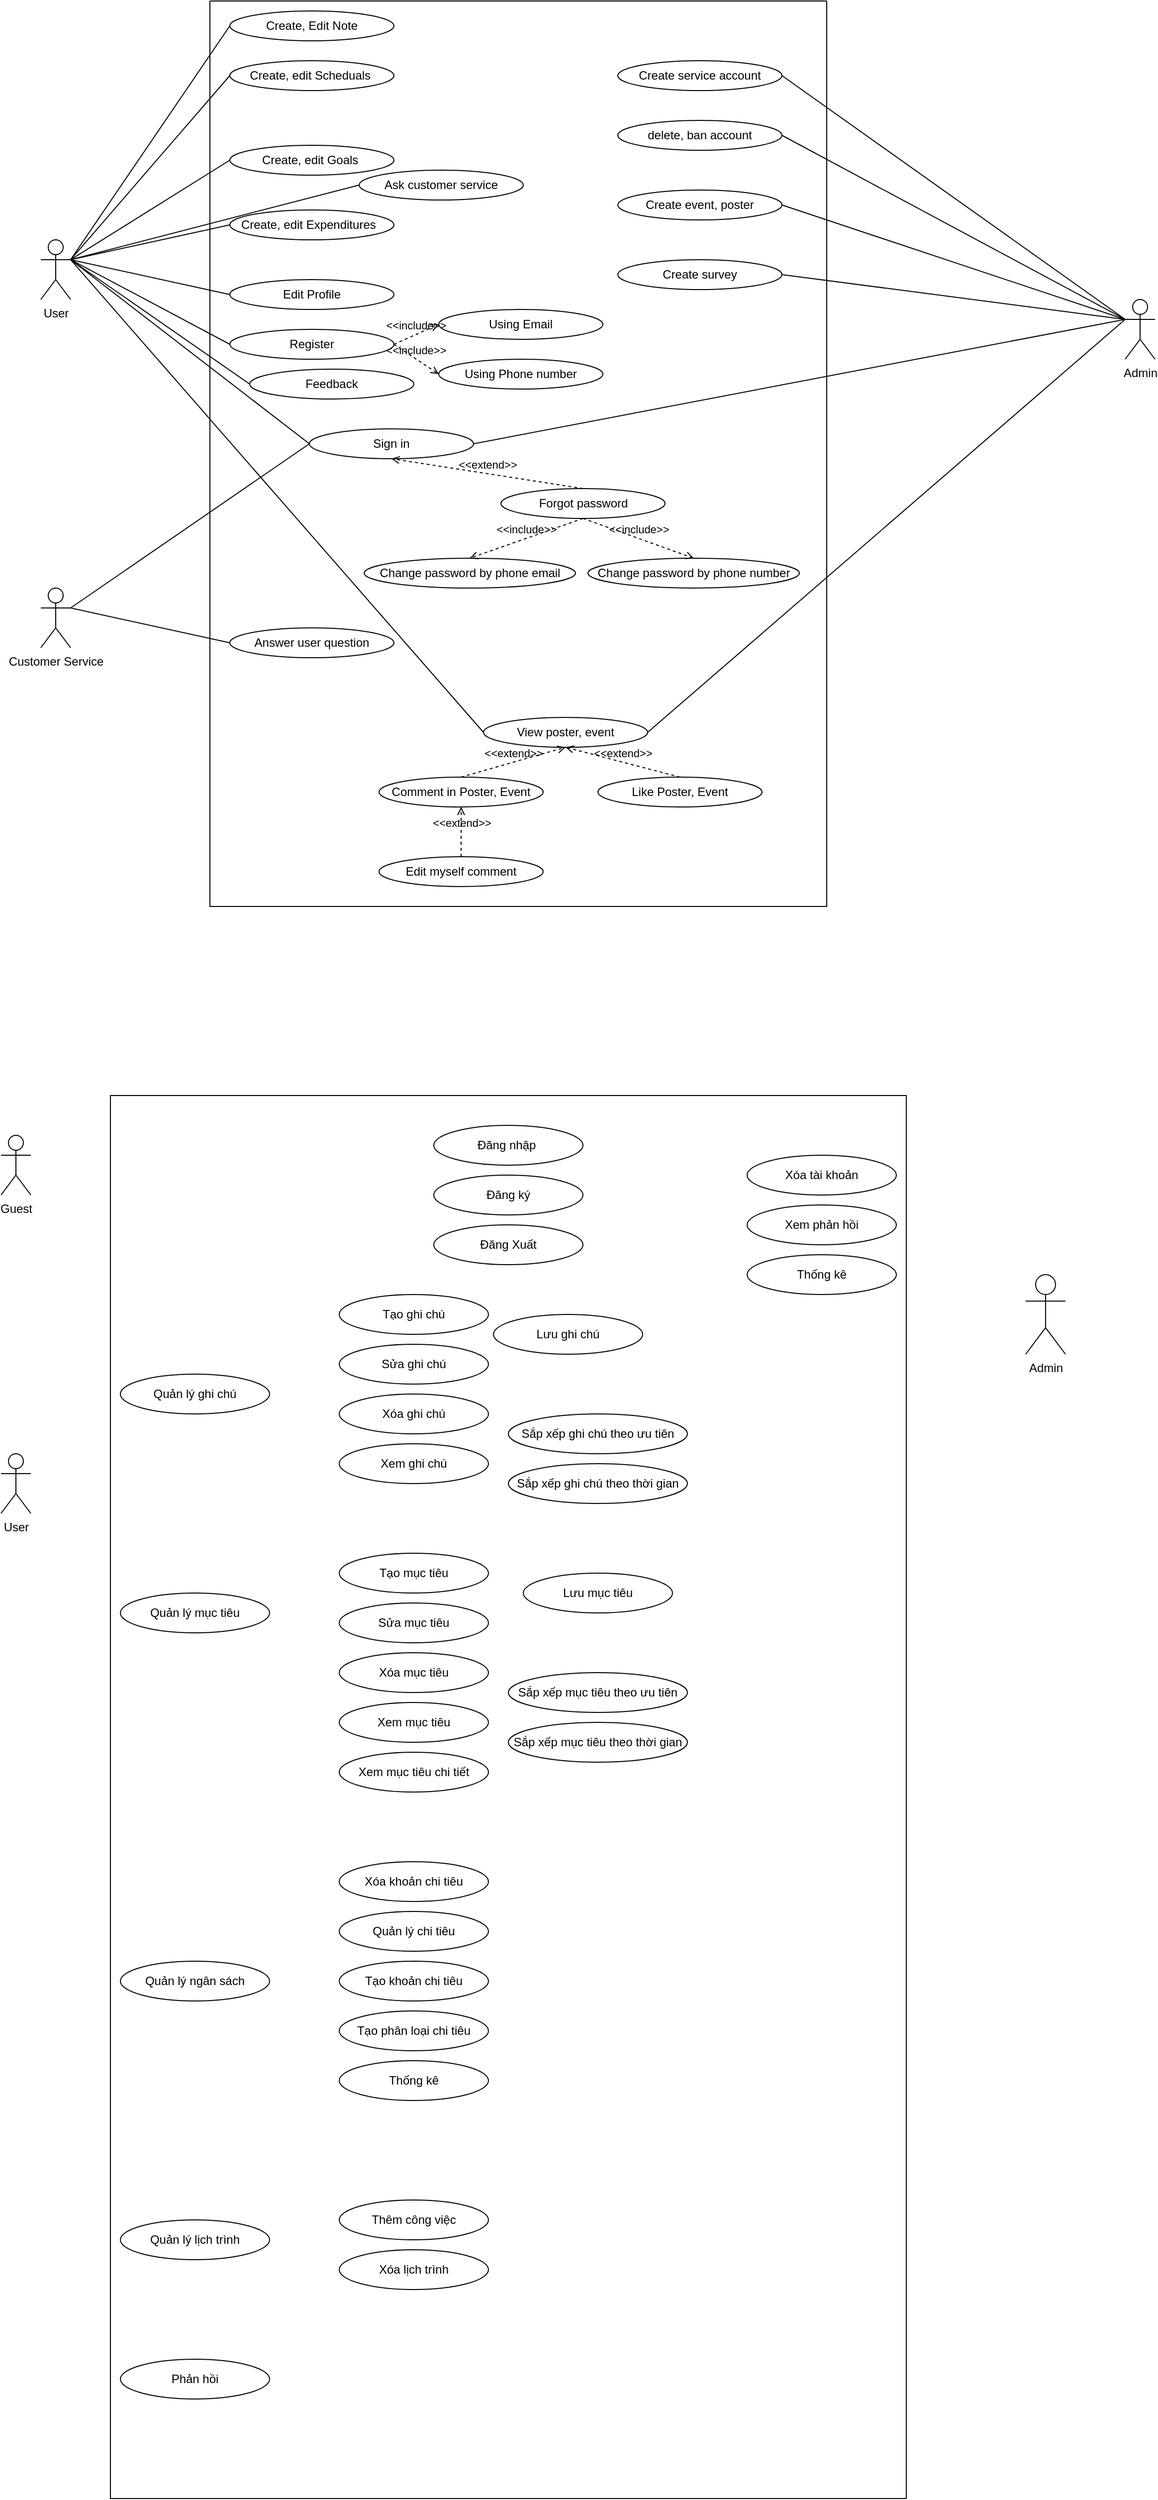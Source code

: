 <mxfile version="20.3.0" type="device"><diagram id="aty8M2HKwqZ2askGGSQU" name="Page-1"><mxGraphModel dx="1703" dy="885" grid="1" gridSize="10" guides="1" tooltips="1" connect="1" arrows="1" fold="1" page="1" pageScale="1" pageWidth="850" pageHeight="1100" math="0" shadow="0"><root><mxCell id="0"/><mxCell id="1" parent="0"/><mxCell id="pWfof-eQQFCbNrF5vLkG-1" value="Admin&lt;br&gt;" style="shape=umlActor;verticalLabelPosition=bottom;verticalAlign=top;html=1;outlineConnect=0;" parent="1" vertex="1"><mxGeometry x="1140" y="320" width="30" height="60" as="geometry"/></mxCell><mxCell id="pWfof-eQQFCbNrF5vLkG-5" value="User" style="shape=umlActor;verticalLabelPosition=bottom;verticalAlign=top;html=1;outlineConnect=0;horizontal=1;align=center;" parent="1" vertex="1"><mxGeometry x="50" y="260" width="30" height="60" as="geometry"/></mxCell><mxCell id="pWfof-eQQFCbNrF5vLkG-6" value="" style="swimlane;startSize=0;" parent="1" vertex="1"><mxGeometry x="220" y="20" width="620" height="910" as="geometry"><mxRectangle x="310" y="20" width="50" height="40" as="alternateBounds"/></mxGeometry></mxCell><mxCell id="pWfof-eQQFCbNrF5vLkG-8" value="Sign in" style="ellipse;whiteSpace=wrap;html=1;" parent="pWfof-eQQFCbNrF5vLkG-6" vertex="1"><mxGeometry x="100" y="430" width="165" height="30" as="geometry"/></mxCell><mxCell id="pWfof-eQQFCbNrF5vLkG-15" value="Register" style="ellipse;whiteSpace=wrap;html=1;" parent="pWfof-eQQFCbNrF5vLkG-6" vertex="1"><mxGeometry x="20" y="330" width="165" height="30" as="geometry"/></mxCell><mxCell id="pWfof-eQQFCbNrF5vLkG-18" value="Create, Edit Note" style="ellipse;whiteSpace=wrap;html=1;" parent="pWfof-eQQFCbNrF5vLkG-6" vertex="1"><mxGeometry x="20" y="10" width="165" height="30" as="geometry"/></mxCell><mxCell id="pWfof-eQQFCbNrF5vLkG-21" value="Create, edit Scheduals&amp;nbsp;" style="ellipse;whiteSpace=wrap;html=1;" parent="pWfof-eQQFCbNrF5vLkG-6" vertex="1"><mxGeometry x="20" y="60" width="165" height="30" as="geometry"/></mxCell><mxCell id="pWfof-eQQFCbNrF5vLkG-26" value="Create, edit Goals&amp;nbsp;" style="ellipse;whiteSpace=wrap;html=1;" parent="pWfof-eQQFCbNrF5vLkG-6" vertex="1"><mxGeometry x="20" y="145" width="165" height="30" as="geometry"/></mxCell><mxCell id="pWfof-eQQFCbNrF5vLkG-29" value="Create, edit Expenditures&amp;nbsp;&amp;nbsp;" style="ellipse;whiteSpace=wrap;html=1;" parent="pWfof-eQQFCbNrF5vLkG-6" vertex="1"><mxGeometry x="20" y="210" width="165" height="30" as="geometry"/></mxCell><mxCell id="ijD5BFdQEbHKsdEyB4lS-7" value="Edit Profile" style="ellipse;whiteSpace=wrap;html=1;" parent="pWfof-eQQFCbNrF5vLkG-6" vertex="1"><mxGeometry x="20" y="280" width="165" height="30" as="geometry"/></mxCell><mxCell id="ijD5BFdQEbHKsdEyB4lS-9" value="Create service account" style="ellipse;whiteSpace=wrap;html=1;" parent="pWfof-eQQFCbNrF5vLkG-6" vertex="1"><mxGeometry x="410" y="60" width="165" height="30" as="geometry"/></mxCell><mxCell id="ijD5BFdQEbHKsdEyB4lS-11" value="delete, ban account" style="ellipse;whiteSpace=wrap;html=1;" parent="pWfof-eQQFCbNrF5vLkG-6" vertex="1"><mxGeometry x="410" y="120" width="165" height="30" as="geometry"/></mxCell><mxCell id="ijD5BFdQEbHKsdEyB4lS-13" value="Create event, poster" style="ellipse;whiteSpace=wrap;html=1;" parent="pWfof-eQQFCbNrF5vLkG-6" vertex="1"><mxGeometry x="410" y="190" width="165" height="30" as="geometry"/></mxCell><mxCell id="ijD5BFdQEbHKsdEyB4lS-16" style="edgeStyle=orthogonalEdgeStyle;rounded=0;orthogonalLoop=1;jettySize=auto;html=1;exitX=0.5;exitY=1;exitDx=0;exitDy=0;" parent="pWfof-eQQFCbNrF5vLkG-6" source="pWfof-eQQFCbNrF5vLkG-15" target="pWfof-eQQFCbNrF5vLkG-15" edge="1"><mxGeometry relative="1" as="geometry"/></mxCell><mxCell id="ijD5BFdQEbHKsdEyB4lS-20" value="Comment in Poster, Event" style="ellipse;whiteSpace=wrap;html=1;" parent="pWfof-eQQFCbNrF5vLkG-6" vertex="1"><mxGeometry x="170" y="780" width="165" height="30" as="geometry"/></mxCell><mxCell id="ijD5BFdQEbHKsdEyB4lS-26" value="Like Poster, Event" style="ellipse;whiteSpace=wrap;html=1;" parent="pWfof-eQQFCbNrF5vLkG-6" vertex="1"><mxGeometry x="390" y="780" width="165" height="30" as="geometry"/></mxCell><mxCell id="ijD5BFdQEbHKsdEyB4lS-29" value="Answer user question" style="ellipse;whiteSpace=wrap;html=1;" parent="pWfof-eQQFCbNrF5vLkG-6" vertex="1"><mxGeometry x="20" y="630" width="165" height="30" as="geometry"/></mxCell><mxCell id="ijD5BFdQEbHKsdEyB4lS-31" value="Ask customer service" style="ellipse;whiteSpace=wrap;html=1;" parent="pWfof-eQQFCbNrF5vLkG-6" vertex="1"><mxGeometry x="150" y="170" width="165" height="30" as="geometry"/></mxCell><mxCell id="ijD5BFdQEbHKsdEyB4lS-33" value="Feedback" style="ellipse;whiteSpace=wrap;html=1;" parent="pWfof-eQQFCbNrF5vLkG-6" vertex="1"><mxGeometry x="40" y="370" width="165" height="30" as="geometry"/></mxCell><mxCell id="ijD5BFdQEbHKsdEyB4lS-35" value="Create survey" style="ellipse;whiteSpace=wrap;html=1;" parent="pWfof-eQQFCbNrF5vLkG-6" vertex="1"><mxGeometry x="410" y="260" width="165" height="30" as="geometry"/></mxCell><mxCell id="8WCQnaSr8WxQVvXtw9JR-1" value="Edit myself comment" style="ellipse;whiteSpace=wrap;html=1;" parent="pWfof-eQQFCbNrF5vLkG-6" vertex="1"><mxGeometry x="170" y="860" width="165" height="30" as="geometry"/></mxCell><mxCell id="8WCQnaSr8WxQVvXtw9JR-4" value="Forgot password" style="ellipse;whiteSpace=wrap;html=1;" parent="pWfof-eQQFCbNrF5vLkG-6" vertex="1"><mxGeometry x="292.5" y="490" width="165" height="30" as="geometry"/></mxCell><mxCell id="8WCQnaSr8WxQVvXtw9JR-11" value="Change password by phone number" style="ellipse;whiteSpace=wrap;html=1;" parent="pWfof-eQQFCbNrF5vLkG-6" vertex="1"><mxGeometry x="380" y="560" width="212.5" height="30" as="geometry"/></mxCell><mxCell id="8WCQnaSr8WxQVvXtw9JR-12" value="Change password by phone email" style="ellipse;whiteSpace=wrap;html=1;" parent="pWfof-eQQFCbNrF5vLkG-6" vertex="1"><mxGeometry x="155" y="560" width="212.5" height="30" as="geometry"/></mxCell><mxCell id="8WCQnaSr8WxQVvXtw9JR-14" value="&amp;lt;&amp;lt;include&amp;gt;&amp;gt;" style="html=1;verticalAlign=bottom;labelBackgroundColor=none;endArrow=open;endFill=0;dashed=1;rounded=0;entryX=0.5;entryY=0;entryDx=0;entryDy=0;exitX=0.5;exitY=1;exitDx=0;exitDy=0;" parent="pWfof-eQQFCbNrF5vLkG-6" source="8WCQnaSr8WxQVvXtw9JR-4" target="8WCQnaSr8WxQVvXtw9JR-12" edge="1"><mxGeometry width="160" relative="1" as="geometry"><mxPoint x="312.5" y="430" as="sourcePoint"/><mxPoint x="472.5" y="430" as="targetPoint"/></mxGeometry></mxCell><mxCell id="8WCQnaSr8WxQVvXtw9JR-15" value="&amp;lt;&amp;lt;include&amp;gt;&amp;gt;" style="html=1;verticalAlign=bottom;labelBackgroundColor=none;endArrow=open;endFill=0;dashed=1;rounded=0;entryX=0.5;entryY=0;entryDx=0;entryDy=0;exitX=0.5;exitY=1;exitDx=0;exitDy=0;" parent="pWfof-eQQFCbNrF5vLkG-6" source="8WCQnaSr8WxQVvXtw9JR-4" target="8WCQnaSr8WxQVvXtw9JR-11" edge="1"><mxGeometry width="160" relative="1" as="geometry"><mxPoint x="312.5" y="430" as="sourcePoint"/><mxPoint x="472.5" y="430" as="targetPoint"/></mxGeometry></mxCell><mxCell id="8WCQnaSr8WxQVvXtw9JR-16" value="&amp;lt;&amp;lt;extend&amp;gt;&amp;gt;" style="html=1;verticalAlign=bottom;labelBackgroundColor=none;endArrow=open;endFill=0;dashed=1;rounded=0;entryX=0.5;entryY=1;entryDx=0;entryDy=0;exitX=0.5;exitY=0;exitDx=0;exitDy=0;" parent="pWfof-eQQFCbNrF5vLkG-6" source="8WCQnaSr8WxQVvXtw9JR-4" target="pWfof-eQQFCbNrF5vLkG-8" edge="1"><mxGeometry width="160" relative="1" as="geometry"><mxPoint x="297.5" y="400" as="sourcePoint"/><mxPoint x="457.5" y="400" as="targetPoint"/></mxGeometry></mxCell><mxCell id="8WCQnaSr8WxQVvXtw9JR-17" value="&amp;lt;&amp;lt;extend&amp;gt;&amp;gt;" style="html=1;verticalAlign=bottom;labelBackgroundColor=none;endArrow=open;endFill=0;dashed=1;rounded=0;entryX=0.5;entryY=1;entryDx=0;entryDy=0;exitX=0.5;exitY=0;exitDx=0;exitDy=0;" parent="pWfof-eQQFCbNrF5vLkG-6" source="8WCQnaSr8WxQVvXtw9JR-1" target="ijD5BFdQEbHKsdEyB4lS-20" edge="1"><mxGeometry width="160" relative="1" as="geometry"><mxPoint x="370" y="550" as="sourcePoint"/><mxPoint x="292.5" y="810" as="targetPoint"/></mxGeometry></mxCell><mxCell id="8WCQnaSr8WxQVvXtw9JR-18" value="Using Email" style="ellipse;whiteSpace=wrap;html=1;" parent="pWfof-eQQFCbNrF5vLkG-6" vertex="1"><mxGeometry x="230" y="310" width="165" height="30" as="geometry"/></mxCell><mxCell id="8WCQnaSr8WxQVvXtw9JR-19" value="&amp;lt;&amp;lt;include&amp;gt;&amp;gt;" style="html=1;verticalAlign=bottom;labelBackgroundColor=none;endArrow=open;endFill=0;dashed=1;rounded=0;entryX=0;entryY=0.5;entryDx=0;entryDy=0;exitX=1;exitY=0.5;exitDx=0;exitDy=0;" parent="pWfof-eQQFCbNrF5vLkG-6" source="pWfof-eQQFCbNrF5vLkG-15" target="8WCQnaSr8WxQVvXtw9JR-18" edge="1"><mxGeometry width="160" relative="1" as="geometry"><mxPoint x="260" y="370" as="sourcePoint"/><mxPoint x="420" y="370" as="targetPoint"/></mxGeometry></mxCell><mxCell id="8WCQnaSr8WxQVvXtw9JR-21" value="Using Phone number" style="ellipse;whiteSpace=wrap;html=1;" parent="pWfof-eQQFCbNrF5vLkG-6" vertex="1"><mxGeometry x="230" y="360" width="165" height="30" as="geometry"/></mxCell><mxCell id="8WCQnaSr8WxQVvXtw9JR-22" value="&amp;lt;&amp;lt;include&amp;gt;&amp;gt;" style="html=1;verticalAlign=bottom;labelBackgroundColor=none;endArrow=open;endFill=0;dashed=1;rounded=0;entryX=0;entryY=0.5;entryDx=0;entryDy=0;exitX=1;exitY=0.5;exitDx=0;exitDy=0;" parent="pWfof-eQQFCbNrF5vLkG-6" source="pWfof-eQQFCbNrF5vLkG-15" target="8WCQnaSr8WxQVvXtw9JR-21" edge="1"><mxGeometry width="160" relative="1" as="geometry"><mxPoint x="180" y="530" as="sourcePoint"/><mxPoint x="340" y="530" as="targetPoint"/></mxGeometry></mxCell><mxCell id="8WCQnaSr8WxQVvXtw9JR-23" value="View poster, event" style="ellipse;whiteSpace=wrap;html=1;" parent="pWfof-eQQFCbNrF5vLkG-6" vertex="1"><mxGeometry x="275" y="720" width="165" height="30" as="geometry"/></mxCell><mxCell id="8WCQnaSr8WxQVvXtw9JR-27" value="&amp;lt;&amp;lt;extend&amp;gt;&amp;gt;" style="html=1;verticalAlign=bottom;labelBackgroundColor=none;endArrow=open;endFill=0;dashed=1;rounded=0;entryX=0.5;entryY=1;entryDx=0;entryDy=0;exitX=0.5;exitY=0;exitDx=0;exitDy=0;" parent="pWfof-eQQFCbNrF5vLkG-6" source="ijD5BFdQEbHKsdEyB4lS-26" target="8WCQnaSr8WxQVvXtw9JR-23" edge="1"><mxGeometry width="160" relative="1" as="geometry"><mxPoint x="270" y="740" as="sourcePoint"/><mxPoint x="430" y="740" as="targetPoint"/></mxGeometry></mxCell><mxCell id="8WCQnaSr8WxQVvXtw9JR-30" value="&amp;lt;&amp;lt;extend&amp;gt;&amp;gt;" style="html=1;verticalAlign=bottom;labelBackgroundColor=none;endArrow=open;endFill=0;dashed=1;rounded=0;entryX=0.5;entryY=1;entryDx=0;entryDy=0;exitX=0.5;exitY=0;exitDx=0;exitDy=0;" parent="pWfof-eQQFCbNrF5vLkG-6" source="ijD5BFdQEbHKsdEyB4lS-20" target="8WCQnaSr8WxQVvXtw9JR-23" edge="1"><mxGeometry width="160" relative="1" as="geometry"><mxPoint x="262.5" y="870" as="sourcePoint"/><mxPoint x="262.5" y="820" as="targetPoint"/></mxGeometry></mxCell><mxCell id="pWfof-eQQFCbNrF5vLkG-12" value="" style="endArrow=none;html=1;rounded=0;exitX=1;exitY=0.333;exitDx=0;exitDy=0;exitPerimeter=0;entryX=0;entryY=0.5;entryDx=0;entryDy=0;" parent="1" source="pWfof-eQQFCbNrF5vLkG-5" target="pWfof-eQQFCbNrF5vLkG-8" edge="1"><mxGeometry width="50" height="50" relative="1" as="geometry"><mxPoint x="420" y="290" as="sourcePoint"/><mxPoint x="470" y="240" as="targetPoint"/></mxGeometry></mxCell><mxCell id="pWfof-eQQFCbNrF5vLkG-13" value="" style="endArrow=none;html=1;rounded=0;exitX=0;exitY=0.333;exitDx=0;exitDy=0;exitPerimeter=0;entryX=1;entryY=0.5;entryDx=0;entryDy=0;" parent="1" source="pWfof-eQQFCbNrF5vLkG-1" target="pWfof-eQQFCbNrF5vLkG-8" edge="1"><mxGeometry width="50" height="50" relative="1" as="geometry"><mxPoint x="420" y="290" as="sourcePoint"/><mxPoint x="470" y="240" as="targetPoint"/></mxGeometry></mxCell><mxCell id="pWfof-eQQFCbNrF5vLkG-16" value="" style="endArrow=none;html=1;rounded=0;exitX=1;exitY=0.333;exitDx=0;exitDy=0;exitPerimeter=0;entryX=0;entryY=0.5;entryDx=0;entryDy=0;" parent="1" source="pWfof-eQQFCbNrF5vLkG-5" target="pWfof-eQQFCbNrF5vLkG-15" edge="1"><mxGeometry width="50" height="50" relative="1" as="geometry"><mxPoint x="420" y="290" as="sourcePoint"/><mxPoint x="470" y="240" as="targetPoint"/><Array as="points"/></mxGeometry></mxCell><mxCell id="ijD5BFdQEbHKsdEyB4lS-3" value="" style="endArrow=none;html=1;rounded=0;exitX=1;exitY=0.333;exitDx=0;exitDy=0;exitPerimeter=0;entryX=0;entryY=0.5;entryDx=0;entryDy=0;" parent="1" source="pWfof-eQQFCbNrF5vLkG-5" target="pWfof-eQQFCbNrF5vLkG-18" edge="1"><mxGeometry width="50" height="50" relative="1" as="geometry"><mxPoint x="310" y="450" as="sourcePoint"/><mxPoint x="360" y="400" as="targetPoint"/></mxGeometry></mxCell><mxCell id="ijD5BFdQEbHKsdEyB4lS-4" value="" style="endArrow=none;html=1;rounded=0;exitX=1;exitY=0.333;exitDx=0;exitDy=0;exitPerimeter=0;entryX=0;entryY=0.5;entryDx=0;entryDy=0;" parent="1" source="pWfof-eQQFCbNrF5vLkG-5" target="pWfof-eQQFCbNrF5vLkG-21" edge="1"><mxGeometry width="50" height="50" relative="1" as="geometry"><mxPoint x="310" y="450" as="sourcePoint"/><mxPoint x="360" y="400" as="targetPoint"/></mxGeometry></mxCell><mxCell id="ijD5BFdQEbHKsdEyB4lS-5" value="" style="endArrow=none;html=1;rounded=0;exitX=1;exitY=0.333;exitDx=0;exitDy=0;exitPerimeter=0;entryX=0;entryY=0.5;entryDx=0;entryDy=0;" parent="1" source="pWfof-eQQFCbNrF5vLkG-5" target="pWfof-eQQFCbNrF5vLkG-26" edge="1"><mxGeometry width="50" height="50" relative="1" as="geometry"><mxPoint x="310" y="450" as="sourcePoint"/><mxPoint x="360" y="400" as="targetPoint"/></mxGeometry></mxCell><mxCell id="ijD5BFdQEbHKsdEyB4lS-6" value="" style="endArrow=none;html=1;rounded=0;exitX=1;exitY=0.333;exitDx=0;exitDy=0;exitPerimeter=0;entryX=0;entryY=0.5;entryDx=0;entryDy=0;" parent="1" source="pWfof-eQQFCbNrF5vLkG-5" target="pWfof-eQQFCbNrF5vLkG-29" edge="1"><mxGeometry width="50" height="50" relative="1" as="geometry"><mxPoint x="310" y="450" as="sourcePoint"/><mxPoint x="360" y="400" as="targetPoint"/></mxGeometry></mxCell><mxCell id="ijD5BFdQEbHKsdEyB4lS-8" value="" style="endArrow=none;html=1;rounded=0;exitX=1;exitY=0.333;exitDx=0;exitDy=0;exitPerimeter=0;entryX=0;entryY=0.5;entryDx=0;entryDy=0;" parent="1" source="pWfof-eQQFCbNrF5vLkG-5" target="ijD5BFdQEbHKsdEyB4lS-7" edge="1"><mxGeometry width="50" height="50" relative="1" as="geometry"><mxPoint x="490" y="400" as="sourcePoint"/><mxPoint x="540" y="350" as="targetPoint"/></mxGeometry></mxCell><mxCell id="ijD5BFdQEbHKsdEyB4lS-10" value="" style="endArrow=none;html=1;rounded=0;entryX=1;entryY=0.5;entryDx=0;entryDy=0;exitX=0;exitY=0.333;exitDx=0;exitDy=0;exitPerimeter=0;" parent="1" source="pWfof-eQQFCbNrF5vLkG-1" target="ijD5BFdQEbHKsdEyB4lS-9" edge="1"><mxGeometry width="50" height="50" relative="1" as="geometry"><mxPoint x="490" y="400" as="sourcePoint"/><mxPoint x="540" y="350" as="targetPoint"/></mxGeometry></mxCell><mxCell id="ijD5BFdQEbHKsdEyB4lS-12" value="" style="endArrow=none;html=1;rounded=0;entryX=1;entryY=0.5;entryDx=0;entryDy=0;exitX=0;exitY=0.333;exitDx=0;exitDy=0;exitPerimeter=0;" parent="1" source="pWfof-eQQFCbNrF5vLkG-1" target="ijD5BFdQEbHKsdEyB4lS-11" edge="1"><mxGeometry width="50" height="50" relative="1" as="geometry"><mxPoint x="490" y="400" as="sourcePoint"/><mxPoint x="540" y="350" as="targetPoint"/></mxGeometry></mxCell><mxCell id="ijD5BFdQEbHKsdEyB4lS-14" value="" style="endArrow=none;html=1;rounded=0;entryX=1;entryY=0.5;entryDx=0;entryDy=0;exitX=0;exitY=0.333;exitDx=0;exitDy=0;exitPerimeter=0;" parent="1" source="pWfof-eQQFCbNrF5vLkG-1" target="ijD5BFdQEbHKsdEyB4lS-13" edge="1"><mxGeometry width="50" height="50" relative="1" as="geometry"><mxPoint x="490" y="400" as="sourcePoint"/><mxPoint x="540" y="350" as="targetPoint"/></mxGeometry></mxCell><mxCell id="ijD5BFdQEbHKsdEyB4lS-15" value="Customer Service" style="shape=umlActor;verticalLabelPosition=bottom;verticalAlign=top;html=1;outlineConnect=0;" parent="1" vertex="1"><mxGeometry x="50" y="610" width="30" height="60" as="geometry"/></mxCell><mxCell id="ijD5BFdQEbHKsdEyB4lS-18" value="" style="endArrow=none;html=1;rounded=0;exitX=1;exitY=0.333;exitDx=0;exitDy=0;exitPerimeter=0;entryX=0;entryY=0.5;entryDx=0;entryDy=0;" parent="1" source="ijD5BFdQEbHKsdEyB4lS-15" target="pWfof-eQQFCbNrF5vLkG-8" edge="1"><mxGeometry width="50" height="50" relative="1" as="geometry"><mxPoint x="490" y="400" as="sourcePoint"/><mxPoint x="540" y="350" as="targetPoint"/></mxGeometry></mxCell><mxCell id="ijD5BFdQEbHKsdEyB4lS-30" value="" style="endArrow=none;html=1;rounded=0;exitX=1;exitY=0.333;exitDx=0;exitDy=0;exitPerimeter=0;entryX=0;entryY=0.5;entryDx=0;entryDy=0;" parent="1" source="ijD5BFdQEbHKsdEyB4lS-15" target="ijD5BFdQEbHKsdEyB4lS-29" edge="1"><mxGeometry width="50" height="50" relative="1" as="geometry"><mxPoint x="490" y="400" as="sourcePoint"/><mxPoint x="540" y="350" as="targetPoint"/></mxGeometry></mxCell><mxCell id="ijD5BFdQEbHKsdEyB4lS-32" value="" style="endArrow=none;html=1;rounded=0;exitX=1;exitY=0.333;exitDx=0;exitDy=0;exitPerimeter=0;entryX=0;entryY=0.5;entryDx=0;entryDy=0;" parent="1" source="pWfof-eQQFCbNrF5vLkG-5" target="ijD5BFdQEbHKsdEyB4lS-31" edge="1"><mxGeometry width="50" height="50" relative="1" as="geometry"><mxPoint x="490" y="400" as="sourcePoint"/><mxPoint x="540" y="350" as="targetPoint"/></mxGeometry></mxCell><mxCell id="ijD5BFdQEbHKsdEyB4lS-34" value="" style="endArrow=none;html=1;rounded=0;exitX=1;exitY=0.333;exitDx=0;exitDy=0;exitPerimeter=0;entryX=0;entryY=0.5;entryDx=0;entryDy=0;" parent="1" source="pWfof-eQQFCbNrF5vLkG-5" target="ijD5BFdQEbHKsdEyB4lS-33" edge="1"><mxGeometry width="50" height="50" relative="1" as="geometry"><mxPoint x="490" y="400" as="sourcePoint"/><mxPoint x="540" y="350" as="targetPoint"/></mxGeometry></mxCell><mxCell id="ijD5BFdQEbHKsdEyB4lS-36" value="" style="endArrow=none;html=1;rounded=0;entryX=1;entryY=0.5;entryDx=0;entryDy=0;exitX=0;exitY=0.333;exitDx=0;exitDy=0;exitPerimeter=0;" parent="1" source="pWfof-eQQFCbNrF5vLkG-1" target="ijD5BFdQEbHKsdEyB4lS-35" edge="1"><mxGeometry width="50" height="50" relative="1" as="geometry"><mxPoint x="490" y="400" as="sourcePoint"/><mxPoint x="540" y="350" as="targetPoint"/></mxGeometry></mxCell><mxCell id="8WCQnaSr8WxQVvXtw9JR-24" value="" style="endArrow=none;html=1;rounded=0;exitX=1;exitY=0.333;exitDx=0;exitDy=0;exitPerimeter=0;entryX=0;entryY=0.5;entryDx=0;entryDy=0;" parent="1" source="pWfof-eQQFCbNrF5vLkG-5" target="8WCQnaSr8WxQVvXtw9JR-23" edge="1"><mxGeometry width="50" height="50" relative="1" as="geometry"><mxPoint x="500" y="440" as="sourcePoint"/><mxPoint x="550" y="390" as="targetPoint"/></mxGeometry></mxCell><mxCell id="8WCQnaSr8WxQVvXtw9JR-25" value="" style="endArrow=none;html=1;rounded=0;exitX=1;exitY=0.5;exitDx=0;exitDy=0;entryX=0;entryY=0.333;entryDx=0;entryDy=0;entryPerimeter=0;" parent="1" source="8WCQnaSr8WxQVvXtw9JR-23" target="pWfof-eQQFCbNrF5vLkG-1" edge="1"><mxGeometry width="50" height="50" relative="1" as="geometry"><mxPoint x="450" y="410" as="sourcePoint"/><mxPoint x="500" y="360" as="targetPoint"/></mxGeometry></mxCell><mxCell id="VyaLqcNktve763P8nGEd-61" value="" style="rounded=0;whiteSpace=wrap;html=1;" parent="1" vertex="1"><mxGeometry x="120" y="1120" width="800" height="1410" as="geometry"/></mxCell><mxCell id="VyaLqcNktve763P8nGEd-62" value="Guest" style="shape=umlActor;verticalLabelPosition=bottom;verticalAlign=top;html=1;outlineConnect=0;" parent="1" vertex="1"><mxGeometry x="10" y="1160" width="30" height="60" as="geometry"/></mxCell><mxCell id="VyaLqcNktve763P8nGEd-63" value="Admin" style="shape=umlActor;verticalLabelPosition=bottom;verticalAlign=top;html=1;outlineConnect=0;" parent="1" vertex="1"><mxGeometry x="1040" y="1300" width="40" height="80" as="geometry"/></mxCell><mxCell id="VyaLqcNktve763P8nGEd-69" value="User" style="shape=umlActor;verticalLabelPosition=bottom;verticalAlign=top;html=1;outlineConnect=0;" parent="1" vertex="1"><mxGeometry x="10" y="1480" width="30" height="60" as="geometry"/></mxCell><mxCell id="VyaLqcNktve763P8nGEd-72" value="Đăng nhập&amp;nbsp;" style="ellipse;whiteSpace=wrap;html=1;" parent="1" vertex="1"><mxGeometry x="445" y="1150" width="150" height="40" as="geometry"/></mxCell><mxCell id="VyaLqcNktve763P8nGEd-73" value="Đăng ký" style="ellipse;whiteSpace=wrap;html=1;" parent="1" vertex="1"><mxGeometry x="445" y="1200" width="150" height="40" as="geometry"/></mxCell><mxCell id="VyaLqcNktve763P8nGEd-74" value="Đăng Xuất" style="ellipse;whiteSpace=wrap;html=1;" parent="1" vertex="1"><mxGeometry x="445" y="1250" width="150" height="40" as="geometry"/></mxCell><mxCell id="VyaLqcNktve763P8nGEd-75" value="Xóa tài khoản" style="ellipse;whiteSpace=wrap;html=1;" parent="1" vertex="1"><mxGeometry x="760" y="1180" width="150" height="40" as="geometry"/></mxCell><mxCell id="VyaLqcNktve763P8nGEd-76" value="Xem phản hồi" style="ellipse;whiteSpace=wrap;html=1;" parent="1" vertex="1"><mxGeometry x="760" y="1230" width="150" height="40" as="geometry"/></mxCell><mxCell id="VyaLqcNktve763P8nGEd-79" value="Thống kê" style="ellipse;whiteSpace=wrap;html=1;" parent="1" vertex="1"><mxGeometry x="760" y="1280" width="150" height="40" as="geometry"/></mxCell><mxCell id="VyaLqcNktve763P8nGEd-81" value="Quản lý ghi chú" style="ellipse;whiteSpace=wrap;html=1;" parent="1" vertex="1"><mxGeometry x="130" y="1400" width="150" height="40" as="geometry"/></mxCell><mxCell id="VyaLqcNktve763P8nGEd-82" value="Quản lý lịch trình" style="ellipse;whiteSpace=wrap;html=1;" parent="1" vertex="1"><mxGeometry x="130" y="2250" width="150" height="40" as="geometry"/></mxCell><mxCell id="VyaLqcNktve763P8nGEd-83" value="Quản lý mục tiêu" style="ellipse;whiteSpace=wrap;html=1;" parent="1" vertex="1"><mxGeometry x="130" y="1620" width="150" height="40" as="geometry"/></mxCell><mxCell id="VyaLqcNktve763P8nGEd-84" value="Quản lý ngân sách" style="ellipse;whiteSpace=wrap;html=1;" parent="1" vertex="1"><mxGeometry x="130" y="1990" width="150" height="40" as="geometry"/></mxCell><mxCell id="VyaLqcNktve763P8nGEd-87" value="Phản hồi" style="ellipse;whiteSpace=wrap;html=1;" parent="1" vertex="1"><mxGeometry x="130" y="2390" width="150" height="40" as="geometry"/></mxCell><mxCell id="VyaLqcNktve763P8nGEd-89" value="Sửa ghi chú" style="ellipse;whiteSpace=wrap;html=1;" parent="1" vertex="1"><mxGeometry x="350" y="1370" width="150" height="40" as="geometry"/></mxCell><mxCell id="VyaLqcNktve763P8nGEd-90" value="Tạo ghi chú" style="ellipse;whiteSpace=wrap;html=1;" parent="1" vertex="1"><mxGeometry x="350" y="1320" width="150" height="40" as="geometry"/></mxCell><mxCell id="VyaLqcNktve763P8nGEd-91" value="Xóa ghi chú" style="ellipse;whiteSpace=wrap;html=1;" parent="1" vertex="1"><mxGeometry x="350" y="1420" width="150" height="40" as="geometry"/></mxCell><mxCell id="VyaLqcNktve763P8nGEd-92" value="Lưu ghi chú" style="ellipse;whiteSpace=wrap;html=1;" parent="1" vertex="1"><mxGeometry x="505" y="1340" width="150" height="40" as="geometry"/></mxCell><mxCell id="VyaLqcNktve763P8nGEd-93" value="Xem ghi chú" style="ellipse;whiteSpace=wrap;html=1;" parent="1" vertex="1"><mxGeometry x="350" y="1470" width="150" height="40" as="geometry"/></mxCell><mxCell id="VyaLqcNktve763P8nGEd-94" value="Sắp xếp ghi chú theo ưu tiên" style="ellipse;whiteSpace=wrap;html=1;" parent="1" vertex="1"><mxGeometry x="520" y="1440" width="180" height="40" as="geometry"/></mxCell><mxCell id="VyaLqcNktve763P8nGEd-95" value="Sắp xếp ghi chú theo thời gian" style="ellipse;whiteSpace=wrap;html=1;" parent="1" vertex="1"><mxGeometry x="520" y="1490" width="180" height="40" as="geometry"/></mxCell><mxCell id="VyaLqcNktve763P8nGEd-97" value="Sửa mục tiêu" style="ellipse;whiteSpace=wrap;html=1;" parent="1" vertex="1"><mxGeometry x="350" y="1630" width="150" height="40" as="geometry"/></mxCell><mxCell id="VyaLqcNktve763P8nGEd-98" value="Tạo mục tiêu" style="ellipse;whiteSpace=wrap;html=1;" parent="1" vertex="1"><mxGeometry x="350" y="1580" width="150" height="40" as="geometry"/></mxCell><mxCell id="VyaLqcNktve763P8nGEd-99" value="Xóa mục tiêu" style="ellipse;whiteSpace=wrap;html=1;" parent="1" vertex="1"><mxGeometry x="350" y="1680" width="150" height="40" as="geometry"/></mxCell><mxCell id="VyaLqcNktve763P8nGEd-100" value="Lưu mục tiêu" style="ellipse;whiteSpace=wrap;html=1;" parent="1" vertex="1"><mxGeometry x="535" y="1600" width="150" height="40" as="geometry"/></mxCell><mxCell id="VyaLqcNktve763P8nGEd-101" value="Xem mục tiêu" style="ellipse;whiteSpace=wrap;html=1;" parent="1" vertex="1"><mxGeometry x="350" y="1730" width="150" height="40" as="geometry"/></mxCell><mxCell id="VyaLqcNktve763P8nGEd-102" value="Sắp xếp mục tiêu theo ưu tiên" style="ellipse;whiteSpace=wrap;html=1;" parent="1" vertex="1"><mxGeometry x="520" y="1700" width="180" height="40" as="geometry"/></mxCell><mxCell id="VyaLqcNktve763P8nGEd-103" value="Sắp xếp mục tiêu theo thời gian" style="ellipse;whiteSpace=wrap;html=1;" parent="1" vertex="1"><mxGeometry x="520" y="1750" width="180" height="40" as="geometry"/></mxCell><mxCell id="VyaLqcNktve763P8nGEd-105" value="Xem mục tiêu chi tiết" style="ellipse;whiteSpace=wrap;html=1;" parent="1" vertex="1"><mxGeometry x="350" y="1780" width="150" height="40" as="geometry"/></mxCell><mxCell id="gfgHDo0g4Igtm996TLJ_-1" value="Quản lý chi tiêu" style="ellipse;whiteSpace=wrap;html=1;" vertex="1" parent="1"><mxGeometry x="350" y="1940" width="150" height="40" as="geometry"/></mxCell><mxCell id="gfgHDo0g4Igtm996TLJ_-3" value="Tạo khoản chi tiêu" style="ellipse;whiteSpace=wrap;html=1;" vertex="1" parent="1"><mxGeometry x="350" y="1990" width="150" height="40" as="geometry"/></mxCell><mxCell id="gfgHDo0g4Igtm996TLJ_-4" value="Xóa khoản chi tiêu" style="ellipse;whiteSpace=wrap;html=1;" vertex="1" parent="1"><mxGeometry x="350" y="1890" width="150" height="40" as="geometry"/></mxCell><mxCell id="gfgHDo0g4Igtm996TLJ_-6" value="Tạo phân loại chi tiêu" style="ellipse;whiteSpace=wrap;html=1;" vertex="1" parent="1"><mxGeometry x="350" y="2040" width="150" height="40" as="geometry"/></mxCell><mxCell id="gfgHDo0g4Igtm996TLJ_-9" value="Thống kê" style="ellipse;whiteSpace=wrap;html=1;" vertex="1" parent="1"><mxGeometry x="350" y="2090" width="150" height="40" as="geometry"/></mxCell><mxCell id="gfgHDo0g4Igtm996TLJ_-10" value="Thêm công việc" style="ellipse;whiteSpace=wrap;html=1;" vertex="1" parent="1"><mxGeometry x="350" y="2230" width="150" height="40" as="geometry"/></mxCell><mxCell id="gfgHDo0g4Igtm996TLJ_-11" value="Xóa lịch trình" style="ellipse;whiteSpace=wrap;html=1;" vertex="1" parent="1"><mxGeometry x="350" y="2280" width="150" height="40" as="geometry"/></mxCell></root></mxGraphModel></diagram></mxfile>
